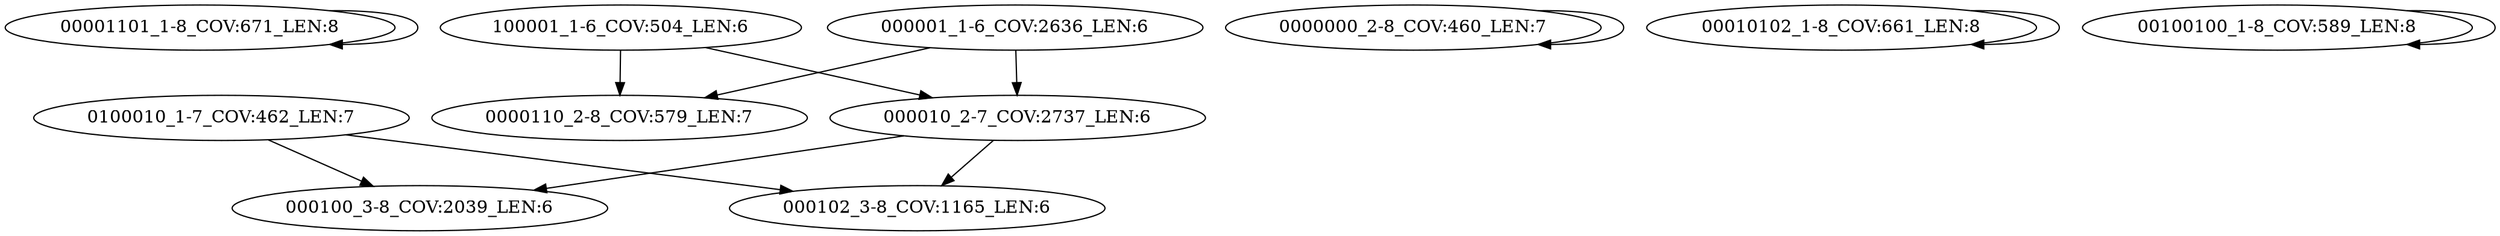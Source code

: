 digraph G {
    "00001101_1-8_COV:671_LEN:8" -> "00001101_1-8_COV:671_LEN:8";
    "100001_1-6_COV:504_LEN:6" -> "0000110_2-8_COV:579_LEN:7";
    "100001_1-6_COV:504_LEN:6" -> "000010_2-7_COV:2737_LEN:6";
    "0000000_2-8_COV:460_LEN:7" -> "0000000_2-8_COV:460_LEN:7";
    "0100010_1-7_COV:462_LEN:7" -> "000100_3-8_COV:2039_LEN:6";
    "0100010_1-7_COV:462_LEN:7" -> "000102_3-8_COV:1165_LEN:6";
    "00010102_1-8_COV:661_LEN:8" -> "00010102_1-8_COV:661_LEN:8";
    "000001_1-6_COV:2636_LEN:6" -> "0000110_2-8_COV:579_LEN:7";
    "000001_1-6_COV:2636_LEN:6" -> "000010_2-7_COV:2737_LEN:6";
    "00100100_1-8_COV:589_LEN:8" -> "00100100_1-8_COV:589_LEN:8";
    "000010_2-7_COV:2737_LEN:6" -> "000100_3-8_COV:2039_LEN:6";
    "000010_2-7_COV:2737_LEN:6" -> "000102_3-8_COV:1165_LEN:6";
}
